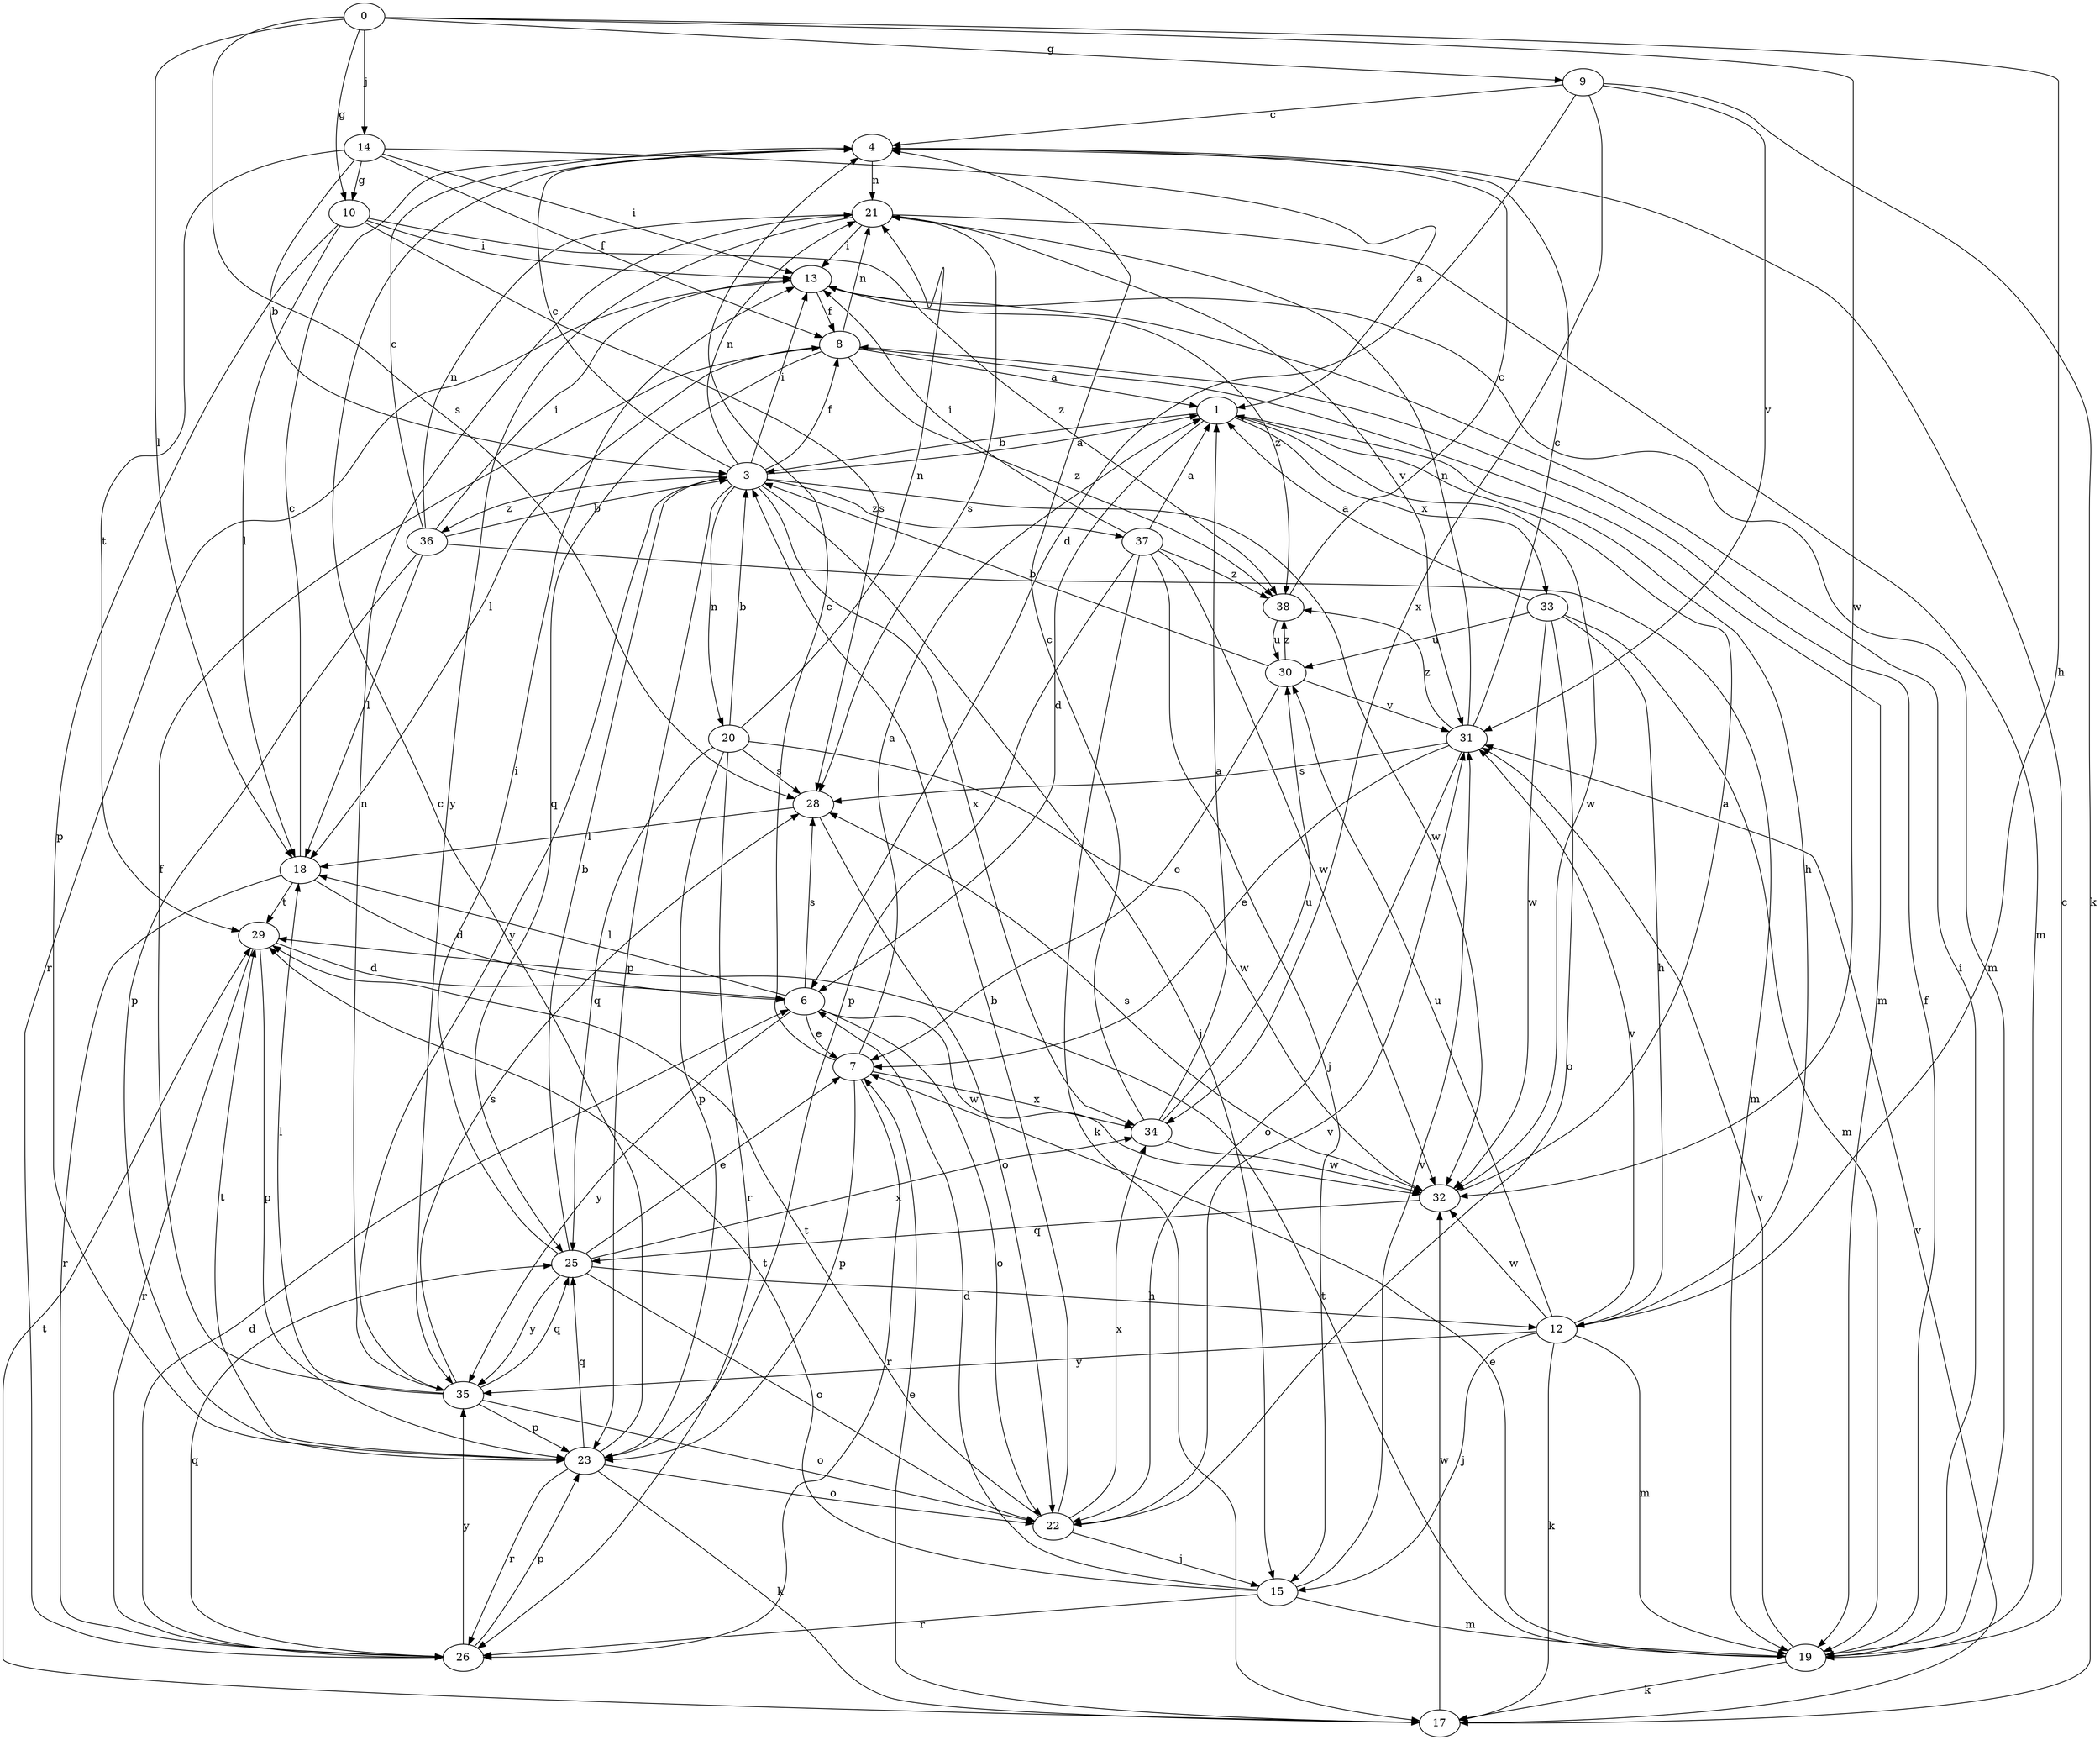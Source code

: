 strict digraph  {
0;
1;
3;
4;
6;
7;
8;
9;
10;
12;
13;
14;
15;
17;
18;
19;
20;
21;
22;
23;
25;
26;
28;
29;
30;
31;
32;
33;
34;
35;
36;
37;
38;
0 -> 9  [label=g];
0 -> 10  [label=g];
0 -> 12  [label=h];
0 -> 14  [label=j];
0 -> 18  [label=l];
0 -> 28  [label=s];
0 -> 32  [label=w];
1 -> 3  [label=b];
1 -> 6  [label=d];
1 -> 12  [label=h];
1 -> 32  [label=w];
1 -> 33  [label=x];
3 -> 1  [label=a];
3 -> 4  [label=c];
3 -> 8  [label=f];
3 -> 13  [label=i];
3 -> 15  [label=j];
3 -> 20  [label=n];
3 -> 21  [label=n];
3 -> 23  [label=p];
3 -> 32  [label=w];
3 -> 34  [label=x];
3 -> 35  [label=y];
3 -> 36  [label=z];
3 -> 37  [label=z];
4 -> 21  [label=n];
6 -> 7  [label=e];
6 -> 18  [label=l];
6 -> 22  [label=o];
6 -> 28  [label=s];
6 -> 32  [label=w];
6 -> 35  [label=y];
7 -> 1  [label=a];
7 -> 4  [label=c];
7 -> 23  [label=p];
7 -> 26  [label=r];
7 -> 34  [label=x];
8 -> 1  [label=a];
8 -> 18  [label=l];
8 -> 19  [label=m];
8 -> 21  [label=n];
8 -> 25  [label=q];
8 -> 38  [label=z];
9 -> 4  [label=c];
9 -> 6  [label=d];
9 -> 17  [label=k];
9 -> 31  [label=v];
9 -> 34  [label=x];
10 -> 13  [label=i];
10 -> 18  [label=l];
10 -> 23  [label=p];
10 -> 28  [label=s];
10 -> 38  [label=z];
12 -> 15  [label=j];
12 -> 17  [label=k];
12 -> 19  [label=m];
12 -> 30  [label=u];
12 -> 31  [label=v];
12 -> 32  [label=w];
12 -> 35  [label=y];
13 -> 8  [label=f];
13 -> 19  [label=m];
13 -> 26  [label=r];
13 -> 38  [label=z];
14 -> 1  [label=a];
14 -> 3  [label=b];
14 -> 8  [label=f];
14 -> 10  [label=g];
14 -> 13  [label=i];
14 -> 29  [label=t];
15 -> 6  [label=d];
15 -> 19  [label=m];
15 -> 26  [label=r];
15 -> 29  [label=t];
15 -> 31  [label=v];
17 -> 7  [label=e];
17 -> 29  [label=t];
17 -> 31  [label=v];
17 -> 32  [label=w];
18 -> 4  [label=c];
18 -> 6  [label=d];
18 -> 26  [label=r];
18 -> 29  [label=t];
19 -> 4  [label=c];
19 -> 7  [label=e];
19 -> 8  [label=f];
19 -> 13  [label=i];
19 -> 17  [label=k];
19 -> 29  [label=t];
19 -> 31  [label=v];
20 -> 3  [label=b];
20 -> 21  [label=n];
20 -> 23  [label=p];
20 -> 25  [label=q];
20 -> 26  [label=r];
20 -> 28  [label=s];
20 -> 32  [label=w];
21 -> 13  [label=i];
21 -> 19  [label=m];
21 -> 28  [label=s];
21 -> 31  [label=v];
21 -> 35  [label=y];
22 -> 3  [label=b];
22 -> 15  [label=j];
22 -> 29  [label=t];
22 -> 31  [label=v];
22 -> 34  [label=x];
23 -> 4  [label=c];
23 -> 17  [label=k];
23 -> 22  [label=o];
23 -> 25  [label=q];
23 -> 26  [label=r];
23 -> 29  [label=t];
25 -> 3  [label=b];
25 -> 7  [label=e];
25 -> 12  [label=h];
25 -> 13  [label=i];
25 -> 22  [label=o];
25 -> 34  [label=x];
25 -> 35  [label=y];
26 -> 6  [label=d];
26 -> 23  [label=p];
26 -> 25  [label=q];
26 -> 35  [label=y];
28 -> 18  [label=l];
28 -> 22  [label=o];
29 -> 6  [label=d];
29 -> 23  [label=p];
29 -> 26  [label=r];
30 -> 3  [label=b];
30 -> 7  [label=e];
30 -> 31  [label=v];
30 -> 38  [label=z];
31 -> 4  [label=c];
31 -> 7  [label=e];
31 -> 21  [label=n];
31 -> 22  [label=o];
31 -> 28  [label=s];
31 -> 38  [label=z];
32 -> 1  [label=a];
32 -> 25  [label=q];
32 -> 28  [label=s];
33 -> 1  [label=a];
33 -> 12  [label=h];
33 -> 19  [label=m];
33 -> 22  [label=o];
33 -> 30  [label=u];
33 -> 32  [label=w];
34 -> 1  [label=a];
34 -> 4  [label=c];
34 -> 30  [label=u];
34 -> 32  [label=w];
35 -> 8  [label=f];
35 -> 18  [label=l];
35 -> 21  [label=n];
35 -> 22  [label=o];
35 -> 23  [label=p];
35 -> 25  [label=q];
35 -> 28  [label=s];
36 -> 3  [label=b];
36 -> 4  [label=c];
36 -> 13  [label=i];
36 -> 18  [label=l];
36 -> 19  [label=m];
36 -> 21  [label=n];
36 -> 23  [label=p];
37 -> 1  [label=a];
37 -> 13  [label=i];
37 -> 15  [label=j];
37 -> 17  [label=k];
37 -> 23  [label=p];
37 -> 32  [label=w];
37 -> 38  [label=z];
38 -> 4  [label=c];
38 -> 30  [label=u];
}
